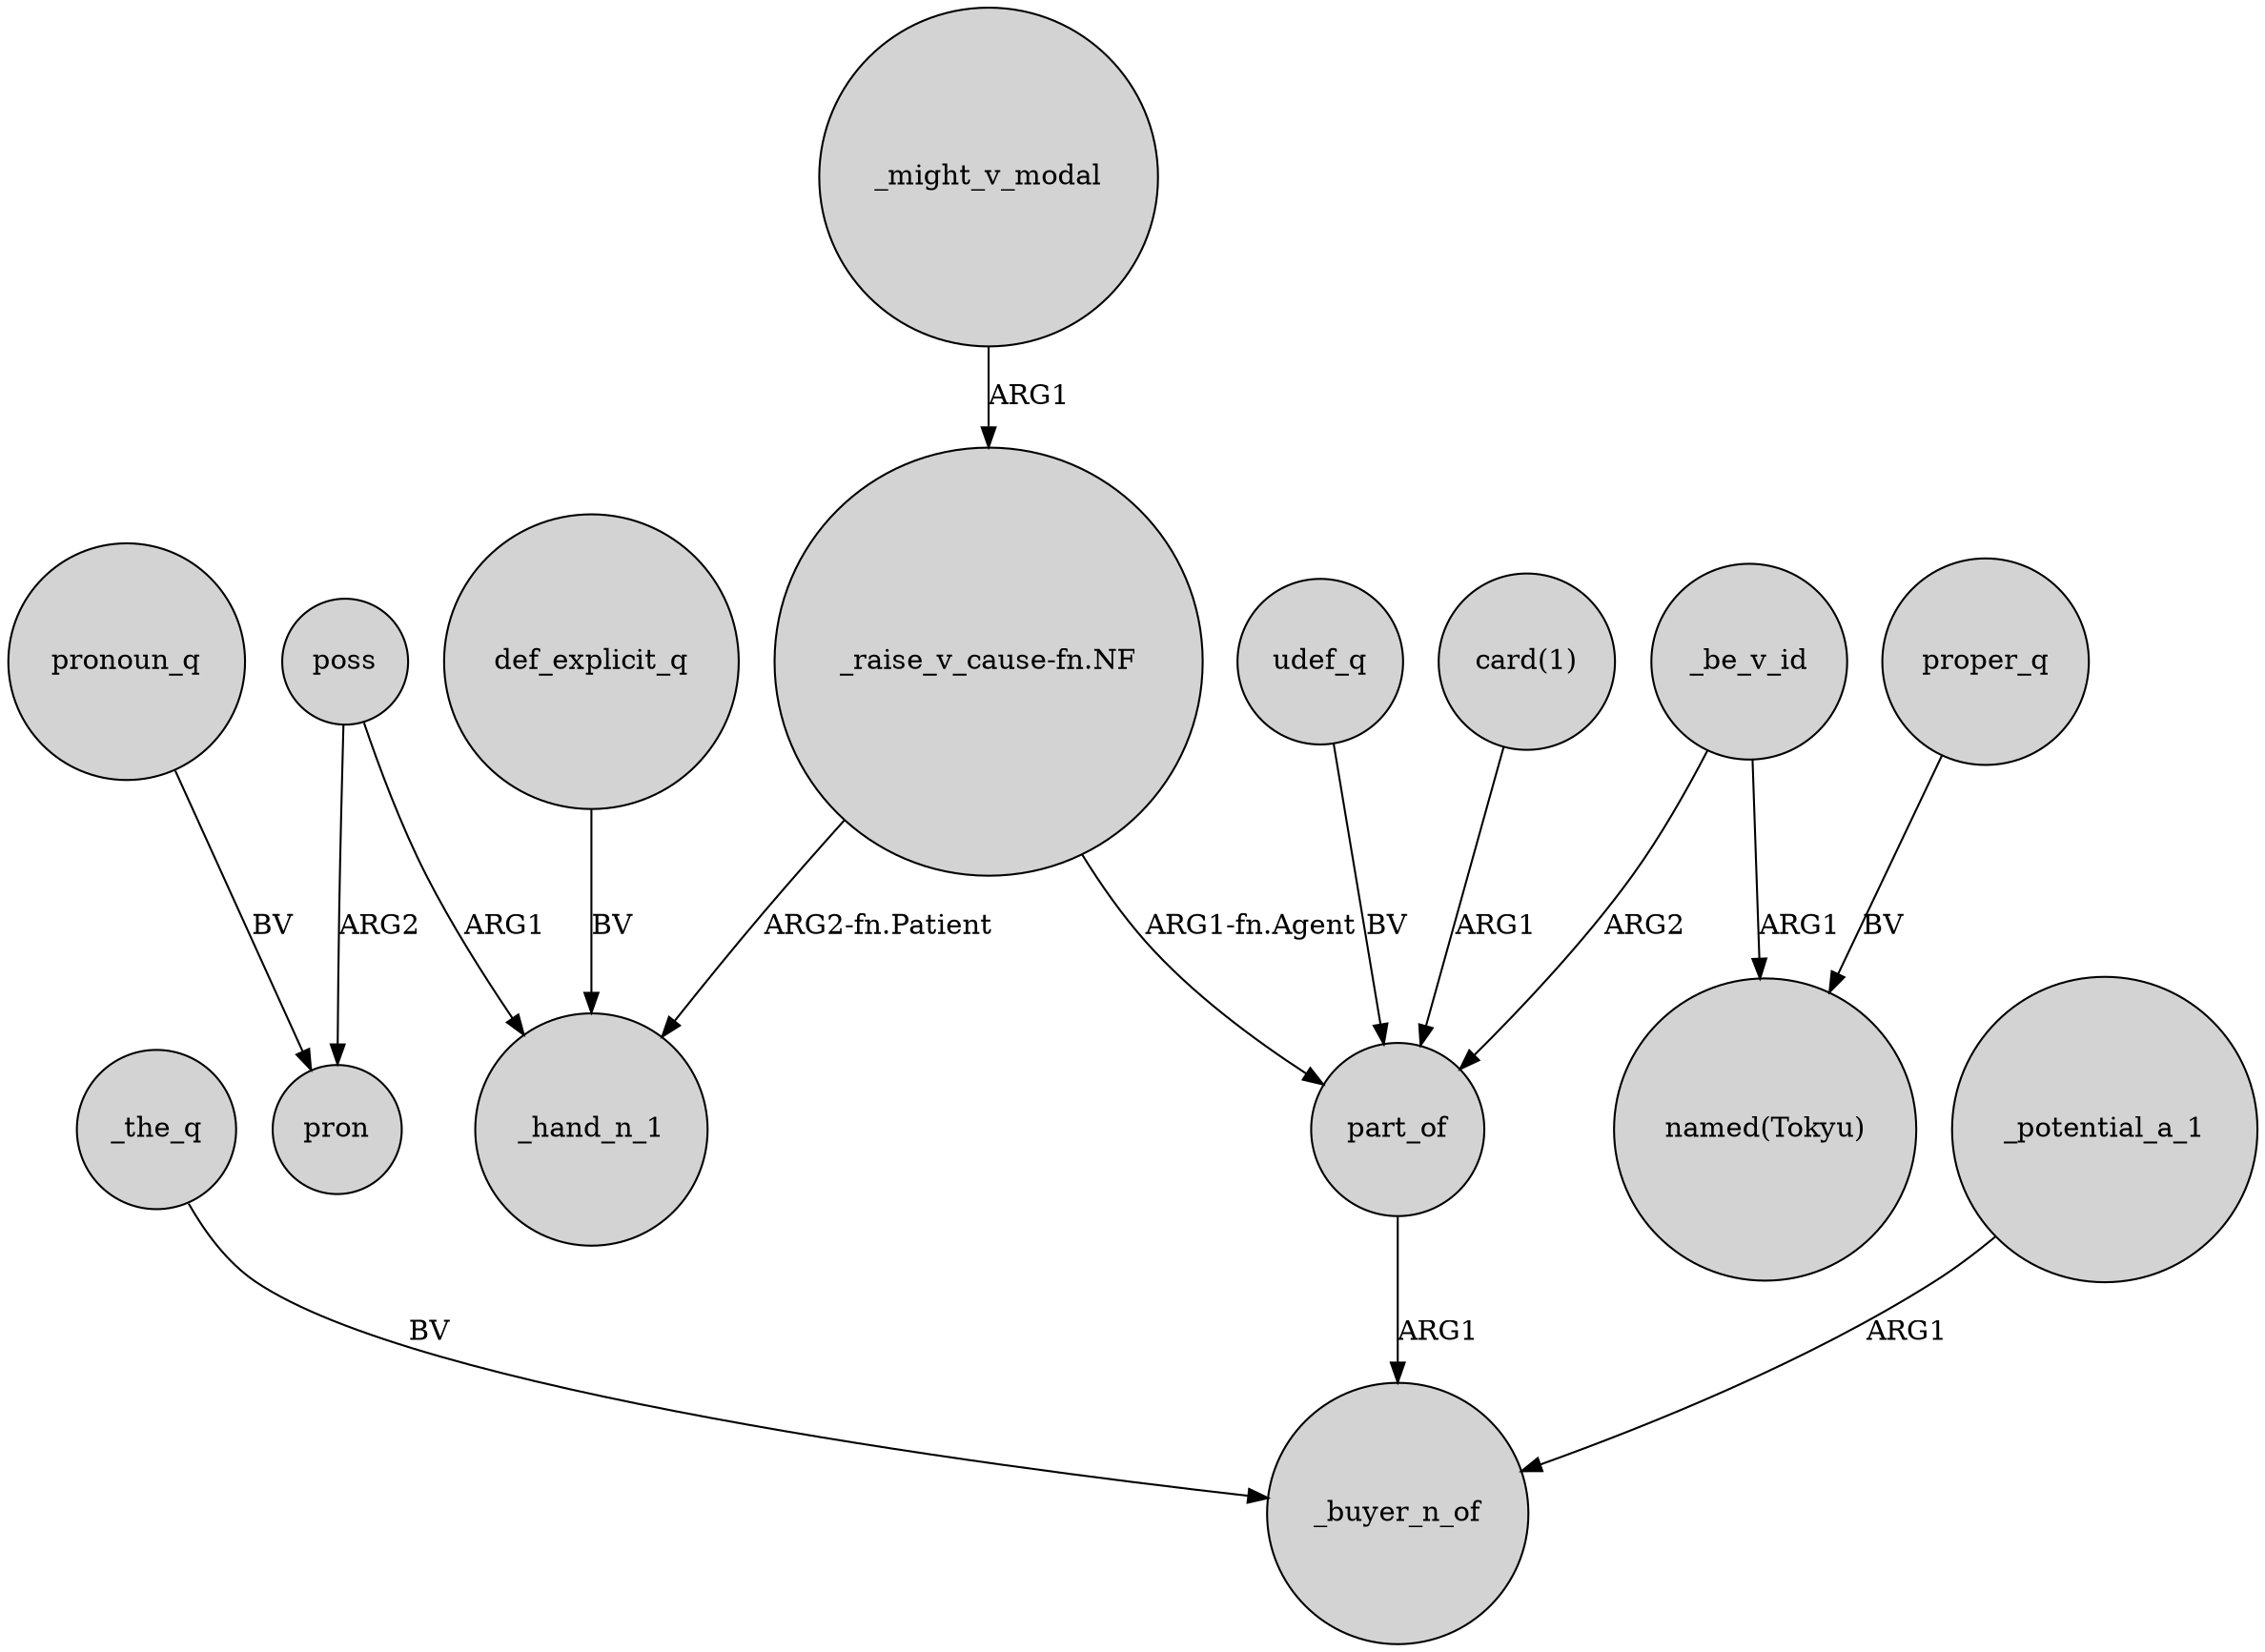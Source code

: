 digraph {
	node [shape=circle style=filled]
	_the_q -> _buyer_n_of [label=BV]
	proper_q -> "named(Tokyu)" [label=BV]
	udef_q -> part_of [label=BV]
	"_raise_v_cause-fn.NF" -> part_of [label="ARG1-fn.Agent"]
	_might_v_modal -> "_raise_v_cause-fn.NF" [label=ARG1]
	poss -> pron [label=ARG2]
	pronoun_q -> pron [label=BV]
	_be_v_id -> part_of [label=ARG2]
	_be_v_id -> "named(Tokyu)" [label=ARG1]
	_potential_a_1 -> _buyer_n_of [label=ARG1]
	part_of -> _buyer_n_of [label=ARG1]
	poss -> _hand_n_1 [label=ARG1]
	"_raise_v_cause-fn.NF" -> _hand_n_1 [label="ARG2-fn.Patient"]
	"card(1)" -> part_of [label=ARG1]
	def_explicit_q -> _hand_n_1 [label=BV]
}
